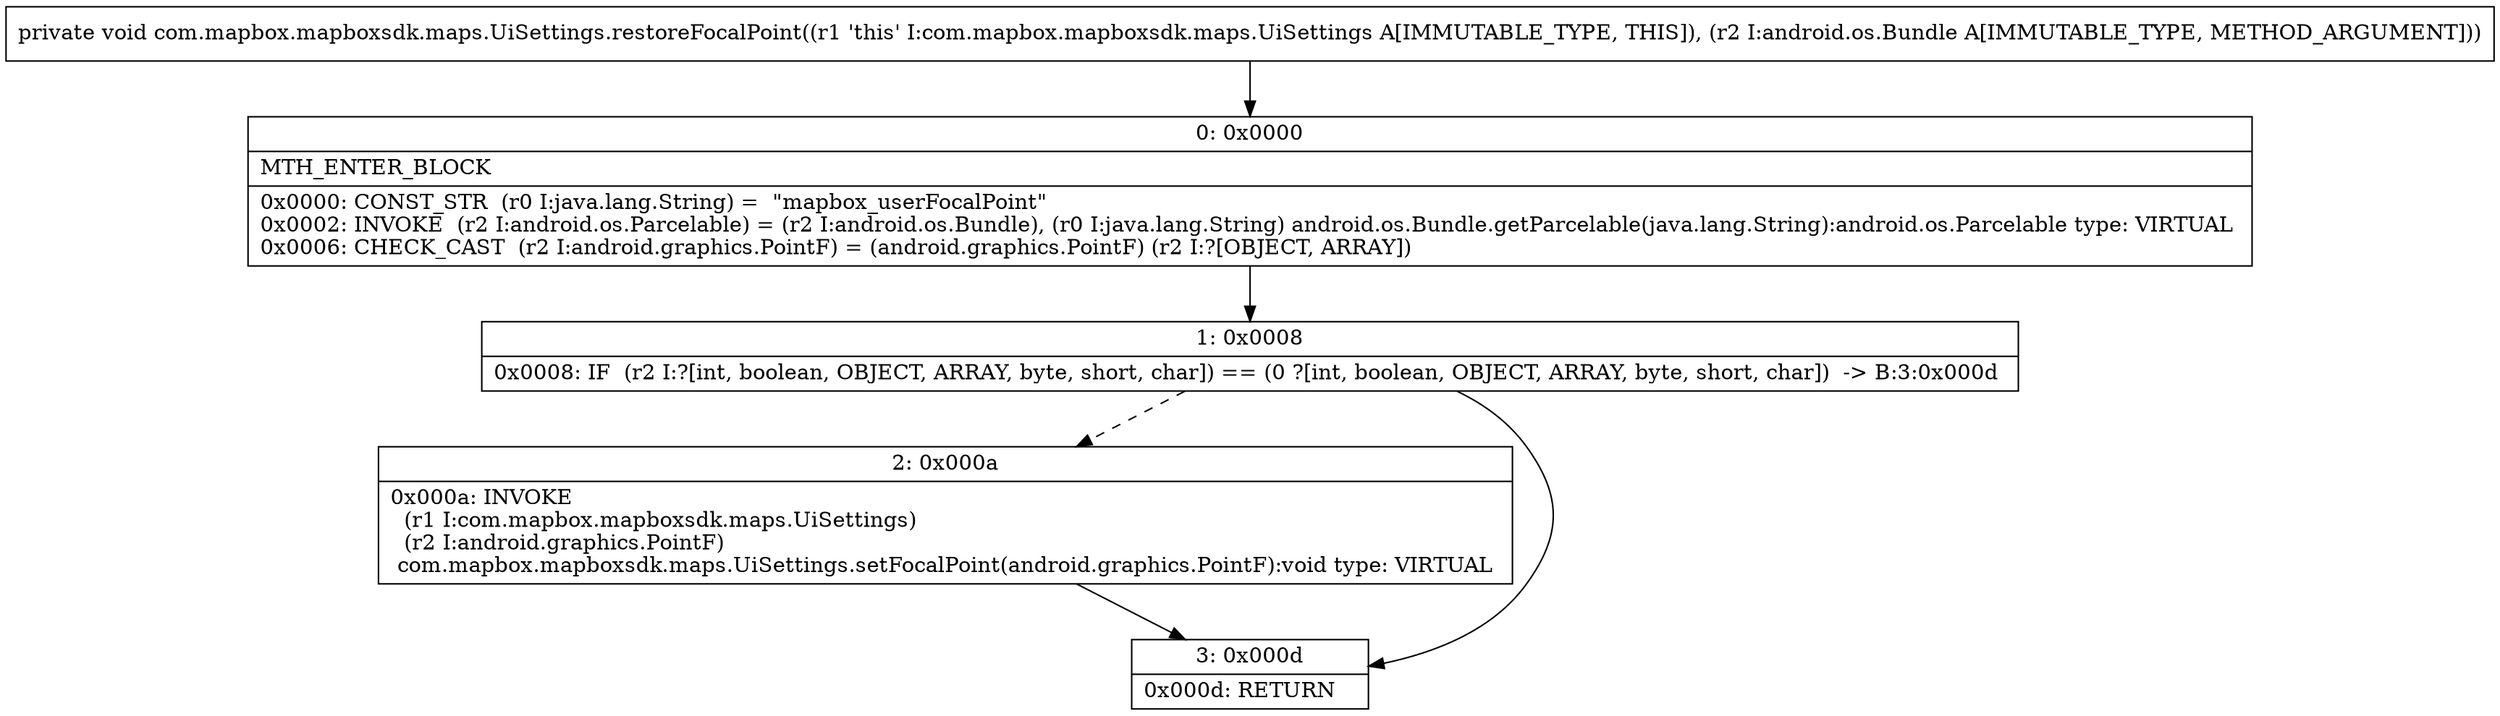 digraph "CFG forcom.mapbox.mapboxsdk.maps.UiSettings.restoreFocalPoint(Landroid\/os\/Bundle;)V" {
Node_0 [shape=record,label="{0\:\ 0x0000|MTH_ENTER_BLOCK\l|0x0000: CONST_STR  (r0 I:java.lang.String) =  \"mapbox_userFocalPoint\" \l0x0002: INVOKE  (r2 I:android.os.Parcelable) = (r2 I:android.os.Bundle), (r0 I:java.lang.String) android.os.Bundle.getParcelable(java.lang.String):android.os.Parcelable type: VIRTUAL \l0x0006: CHECK_CAST  (r2 I:android.graphics.PointF) = (android.graphics.PointF) (r2 I:?[OBJECT, ARRAY]) \l}"];
Node_1 [shape=record,label="{1\:\ 0x0008|0x0008: IF  (r2 I:?[int, boolean, OBJECT, ARRAY, byte, short, char]) == (0 ?[int, boolean, OBJECT, ARRAY, byte, short, char])  \-\> B:3:0x000d \l}"];
Node_2 [shape=record,label="{2\:\ 0x000a|0x000a: INVOKE  \l  (r1 I:com.mapbox.mapboxsdk.maps.UiSettings)\l  (r2 I:android.graphics.PointF)\l com.mapbox.mapboxsdk.maps.UiSettings.setFocalPoint(android.graphics.PointF):void type: VIRTUAL \l}"];
Node_3 [shape=record,label="{3\:\ 0x000d|0x000d: RETURN   \l}"];
MethodNode[shape=record,label="{private void com.mapbox.mapboxsdk.maps.UiSettings.restoreFocalPoint((r1 'this' I:com.mapbox.mapboxsdk.maps.UiSettings A[IMMUTABLE_TYPE, THIS]), (r2 I:android.os.Bundle A[IMMUTABLE_TYPE, METHOD_ARGUMENT])) }"];
MethodNode -> Node_0;
Node_0 -> Node_1;
Node_1 -> Node_2[style=dashed];
Node_1 -> Node_3;
Node_2 -> Node_3;
}

